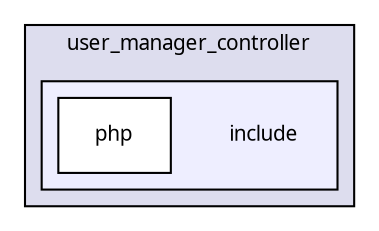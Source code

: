 digraph "packages/user/packages/user_manager/packages/user_manager_controller/include/" {
  compound=true
  node [ fontsize="10", fontname="FreeSans.ttf"];
  edge [ labelfontsize="10", labelfontname="FreeSans.ttf"];
  subgraph clusterdir_9288b2b1546a4cd9ae684879b7c9ac6b {
    graph [ bgcolor="#ddddee", pencolor="black", label="user_manager_controller" fontname="FreeSans.ttf", fontsize="10", URL="dir_9288b2b1546a4cd9ae684879b7c9ac6b.html"]
  subgraph clusterdir_f9dc0f60bc49efbc12e1bc6614021a5c {
    graph [ bgcolor="#eeeeff", pencolor="black", label="" URL="dir_f9dc0f60bc49efbc12e1bc6614021a5c.html"];
    dir_f9dc0f60bc49efbc12e1bc6614021a5c [shape=plaintext label="include"];
    dir_5327fcb69359ac5002c2e6ee002502f9 [shape=box label="php" color="black" fillcolor="white" style="filled" URL="dir_5327fcb69359ac5002c2e6ee002502f9.html"];
  }
  }
}
